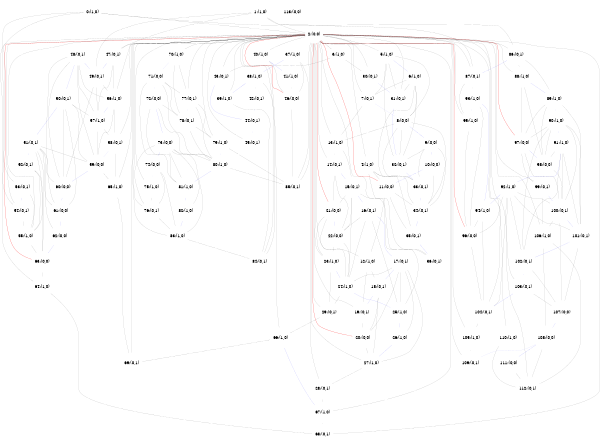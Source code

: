 graph D { 
  randir = LR
  size="4, 3"
  ratio="fill"
  edge[style="bold",fontsize=200]
  node[shape="circle",fontsize=200]
  0[shape="circle",label="0:(1,0)"]
  1[shape="circle",label="1:(1,0)"]
  2[shape="circle",label="2:(0,0)"]
  3[shape="circle",label="3:(1,0)"]
  4[shape="circle",label="4:(1,0)"]
  5[shape="circle",label="5:(1,0)"]
  6[shape="circle",label="6:(1,0)"]
  7[shape="circle",label="7:(0,1)"]
  8[shape="circle",label="8:(0,0)"]
  9[shape="circle",label="9:(0,0)"]
  10[shape="circle",label="10:(0,0)"]
  11[shape="circle",label="11:(0,0)"]
  12[shape="circle",label="12:(1,0)"]
  13[shape="circle",label="13:(1,0)"]
  14[shape="circle",label="14:(0,1)"]
  15[shape="circle",label="15:(0,1)"]
  16[shape="circle",label="16:(0,1)"]
  17[shape="circle",label="17:(0,1)"]
  18[shape="circle",label="18:(0,1)"]
  19[shape="circle",label="19:(0,1)"]
  20[shape="circle",label="20:(0,0)"]
  21[shape="circle",label="21:(0,0)"]
  22[shape="circle",label="22:(0,0)"]
  23[shape="circle",label="23:(1,0)"]
  24[shape="circle",label="24:(1,0)"]
  25[shape="circle",label="25:(1,0)"]
  26[shape="circle",label="26:(1,0)"]
  27[shape="circle",label="27:(1,0)"]
  28[shape="circle",label="28:(0,1)"]
  29[shape="circle",label="29:(0,1)"]
  30[shape="circle",label="30:(0,1)"]
  31[shape="circle",label="31:(0,1)"]
  32[shape="circle",label="32:(0,1)"]
  33[shape="circle",label="33:(0,1)"]
  34[shape="circle",label="34:(0,1)"]
  35[shape="circle",label="35:(0,1)"]
  36[shape="circle",label="36:(0,1)"]
  37[shape="circle",label="37:(1,0)"]
  38[shape="circle",label="38:(1,0)"]
  39[shape="circle",label="39:(1,0)"]
  40[shape="circle",label="40:(1,0)"]
  41[shape="circle",label="41:(1,0)"]
  42[shape="circle",label="42:(0,1)"]
  43[shape="circle",label="43:(0,1)"]
  44[shape="circle",label="44:(0,1)"]
  45[shape="circle",label="45:(0,1)"]
  46[shape="circle",label="46:(0,0)"]
  47[shape="circle",label="47:(0,1)"]
  48[shape="circle",label="48:(0,1)"]
  49[shape="circle",label="49:(0,1)"]
  50[shape="circle",label="50:(0,1)"]
  51[shape="circle",label="51:(0,1)"]
  52[shape="circle",label="52:(0,1)"]
  53[shape="circle",label="53:(0,1)"]
  54[shape="circle",label="54:(0,1)"]
  55[shape="circle",label="55:(1,0)"]
  56[shape="circle",label="56:(1,0)"]
  57[shape="circle",label="57:(1,0)"]
  58[shape="circle",label="58:(0,1)"]
  59[shape="circle",label="59:(0,0)"]
  60[shape="circle",label="60:(0,0)"]
  61[shape="circle",label="61:(0,0)"]
  62[shape="circle",label="62:(0,0)"]
  63[shape="circle",label="63:(0,0)"]
  64[shape="circle",label="64:(1,0)"]
  65[shape="circle",label="65:(1,0)"]
  66[shape="circle",label="66:(1,0)"]
  67[shape="circle",label="67:(1,0)"]
  68[shape="circle",label="68:(0,1)"]
  69[shape="circle",label="69:(0,1)"]
  70[shape="circle",label="70:(1,0)"]
  71[shape="circle",label="71:(0,0)"]
  72[shape="circle",label="72:(0,0)"]
  73[shape="circle",label="73:(0,0)"]
  74[shape="circle",label="74:(0,0)"]
  75[shape="circle",label="75:(1,0)"]
  76[shape="circle",label="76:(0,1)"]
  77[shape="circle",label="77:(0,1)"]
  78[shape="circle",label="78:(0,1)"]
  79[shape="circle",label="79:(1,0)"]
  80[shape="circle",label="80:(1,0)"]
  81[shape="circle",label="81:(1,0)"]
  82[shape="circle",label="82:(1,0)"]
  83[shape="circle",label="83:(1,0)"]
  84[shape="circle",label="84:(0,1)"]
  85[shape="circle",label="85:(0,1)"]
  86[shape="circle",label="86:(0,1)"]
  87[shape="circle",label="87:(0,1)"]
  88[shape="circle",label="88:(1,0)"]
  89[shape="circle",label="89:(1,0)"]
  90[shape="circle",label="90:(1,0)"]
  91[shape="circle",label="91:(1,0)"]
  92[shape="circle",label="92:(1,0)"]
  93[shape="circle",label="93:(1,0)"]
  94[shape="circle",label="94:(1,0)"]
  95[shape="circle",label="95:(1,0)"]
  96[shape="circle",label="96:(0,0)"]
  97[shape="circle",label="97:(0,0)"]
  98[shape="circle",label="98:(0,0)"]
  99[shape="circle",label="99:(0,1)"]
  100[shape="circle",label="100:(0,1)"]
  101[shape="circle",label="101:(0,1)"]
  102[shape="circle",label="102:(0,1)"]
  103[shape="circle",label="103:(0,1)"]
  104[shape="circle",label="104:(0,1)"]
  105[shape="circle",label="105:(1,0)"]
  106[shape="circle",label="106:(1,0)"]
  107[shape="circle",label="107:(0,0)"]
  108[shape="circle",label="108:(0,0)"]
  109[shape="circle",label="109:(0,1)"]
  110[shape="circle",label="110:(1,0)"]
  111[shape="circle",label="111:(0,0)"]
  112[shape="circle",label="112:(0,1)"]
  113[shape="circle",label="113:(0,0)"]
  0--2[color="black",style="solid",penwidth=3]
  0--53[color="black",style="solid",penwidth=3]
  0--54[color="black",style="solid",penwidth=3]
  0--87[color="black",style="solid",penwidth=3]
  1--2[color="black",style="solid",penwidth=3]
  1--47[color="black",style="solid",penwidth=3]
  1--49[color="black",style="solid",penwidth=3]
  1--86[color="black",style="solid",penwidth=3]
  2--3[color="black",style="solid",penwidth=3]
  2--4[color="black",style="solid",penwidth=3]
  2--5[color="black",style="solid",penwidth=3]
  2--7[color="black",style="solid",penwidth=3]
  2--11[color="red",style="solid",penwidth=9]
  2--12[color="black",style="solid",penwidth=3]
  2--13[color="black",style="solid",penwidth=3]
  2--14[color="black",style="solid",penwidth=3]
  2--19[color="black",style="solid",penwidth=3]
  2--20[color="red",style="solid",penwidth=9]
  2--21[color="red",style="solid",penwidth=9]
  2--23[color="black",style="solid",penwidth=3]
  2--27[color="black",style="solid",penwidth=3]
  2--28[color="black",style="solid",penwidth=3]
  2--29[color="black",style="solid",penwidth=3]
  2--30[color="black",style="solid",penwidth=3]
  2--31[color="black",style="solid",penwidth=3]
  2--36[color="black",style="solid",penwidth=3]
  2--39[color="black",style="solid",penwidth=3]
  2--40[color="black",style="solid",penwidth=3]
  2--43[color="black",style="solid",penwidth=3]
  2--45[color="black",style="solid",penwidth=3]
  2--46[color="red",style="solid",penwidth=9]
  2--47[color="black",style="solid",penwidth=3]
  2--54[color="black",style="solid",penwidth=3]
  2--55[color="black",style="solid",penwidth=3]
  2--56[color="black",style="solid",penwidth=3]
  2--58[color="black",style="solid",penwidth=3]
  2--63[color="red",style="solid",penwidth=9]
  2--64[color="black",style="solid",penwidth=3]
  2--65[color="black",style="solid",penwidth=3]
  2--66[color="black",style="solid",penwidth=3]
  2--67[color="black",style="solid",penwidth=3]
  2--68[color="black",style="solid",penwidth=3]
  2--69[color="black",style="solid",penwidth=3]
  2--70[color="black",style="solid",penwidth=3]
  2--75[color="black",style="solid",penwidth=3]
  2--76[color="black",style="solid",penwidth=3]
  2--77[color="black",style="solid",penwidth=3]
  2--79[color="black",style="solid",penwidth=3]
  2--83[color="black",style="solid",penwidth=3]
  2--84[color="black",style="solid",penwidth=3]
  2--85[color="black",style="solid",penwidth=3]
  2--86[color="black",style="solid",penwidth=3]
  2--87[color="black",style="solid",penwidth=3]
  2--88[color="black",style="solid",penwidth=3]
  2--95[color="black",style="solid",penwidth=3]
  2--96[color="red",style="solid",penwidth=9]
  2--97[color="red",style="solid",penwidth=9]
  2--99[color="black",style="solid",penwidth=3]
  2--104[color="black",style="solid",penwidth=3]
  2--105[color="black",style="solid",penwidth=3]
  2--106[color="black",style="solid",penwidth=3]
  2--109[color="black",style="solid",penwidth=3]
  2--110[color="black",style="solid",penwidth=3]
  2--112[color="black",style="solid",penwidth=3]
  3--30[color="black",style="solid",penwidth=3]
  3--43[color="black",style="solid",penwidth=3]
  4--11[color="black",style="solid",penwidth=3]
  4--34[color="black",style="solid",penwidth=3]
  4--35[color="black",style="solid",penwidth=3]
  4--36[color="black",style="solid",penwidth=3]
  5--7[color="black",style="solid",penwidth=3]
  5--8[color="black",style="solid",penwidth=3]
  5--31[color="black",style="solid",penwidth=3]
  5--32[color="black",style="solid",penwidth=3]
  6--7[color="black",style="solid",penwidth=3]
  6--8[color="black",style="solid",penwidth=3]
  6--31[color="black",style="solid",penwidth=3]
  6--32[color="black",style="solid",penwidth=3]
  6--33[color="black",style="solid",penwidth=3]
  7--13[color="black",style="solid",penwidth=3]
  8--13[color="black",style="solid",penwidth=3]
  8--32[color="black",style="solid",penwidth=3]
  8--33[color="black",style="solid",penwidth=3]
  8--34[color="black",style="solid",penwidth=3]
  9--32[color="black",style="solid",penwidth=3]
  9--33[color="black",style="solid",penwidth=3]
  9--34[color="black",style="solid",penwidth=3]
  10--34[color="black",style="solid",penwidth=3]
  11--12[color="black",style="solid",penwidth=3]
  11--34[color="black",style="solid",penwidth=3]
  11--35[color="black",style="solid",penwidth=3]
  12--18[color="black",style="solid",penwidth=3]
  12--19[color="black",style="solid",penwidth=3]
  13--14[color="black",style="solid",penwidth=3]
  13--15[color="black",style="solid",penwidth=3]
  14--21[color="black",style="solid",penwidth=3]
  14--22[color="black",style="solid",penwidth=3]
  15--21[color="black",style="solid",penwidth=3]
  15--22[color="black",style="solid",penwidth=3]
  15--24[color="black",style="solid",penwidth=3]
  15--25[color="black",style="solid",penwidth=3]
  16--22[color="black",style="solid",penwidth=3]
  16--24[color="black",style="solid",penwidth=3]
  16--25[color="black",style="solid",penwidth=3]
  17--20[color="black",style="solid",penwidth=3]
  17--24[color="black",style="solid",penwidth=3]
  17--25[color="black",style="solid",penwidth=3]
  17--26[color="black",style="solid",penwidth=3]
  17--27[color="black",style="solid",penwidth=3]
  18--20[color="black",style="solid",penwidth=3]
  18--27[color="black",style="solid",penwidth=3]
  19--20[color="black",style="solid",penwidth=3]
  20--27[color="black",style="solid",penwidth=3]
  21--23[color="black",style="solid",penwidth=3]
  21--24[color="black",style="solid",penwidth=3]
  22--23[color="black",style="solid",penwidth=3]
  22--24[color="black",style="solid",penwidth=3]
  23--29[color="black",style="solid",penwidth=3]
  24--29[color="black",style="solid",penwidth=3]
  27--28[color="black",style="solid",penwidth=3]
  28--67[color="black",style="solid",penwidth=3]
  29--66[color="black",style="solid",penwidth=3]
  37--46[color="black",style="solid",penwidth=3]
  37--85[color="black",style="solid",penwidth=3]
  38--42[color="black",style="solid",penwidth=3]
  38--84[color="black",style="solid",penwidth=3]
  39--84[color="black",style="solid",penwidth=3]
  40--46[color="black",style="solid",penwidth=3]
  41--46[color="black",style="solid",penwidth=3]
  46--85[color="black",style="solid",penwidth=3]
  47--56[color="black",style="solid",penwidth=3]
  47--57[color="black",style="solid",penwidth=3]
  48--56[color="black",style="solid",penwidth=3]
  48--57[color="black",style="solid",penwidth=3]
  48--59[color="black",style="solid",penwidth=3]
  48--60[color="black",style="solid",penwidth=3]
  48--61[color="black",style="solid",penwidth=3]
  49--56[color="black",style="solid",penwidth=3]
  49--57[color="black",style="solid",penwidth=3]
  49--60[color="black",style="solid",penwidth=3]
  50--57[color="black",style="solid",penwidth=3]
  50--59[color="black",style="solid",penwidth=3]
  50--60[color="black",style="solid",penwidth=3]
  50--61[color="black",style="solid",penwidth=3]
  51--55[color="black",style="solid",penwidth=3]
  51--59[color="black",style="solid",penwidth=3]
  51--60[color="black",style="solid",penwidth=3]
  51--61[color="black",style="solid",penwidth=3]
  51--62[color="black",style="solid",penwidth=3]
  51--63[color="black",style="solid",penwidth=3]
  52--55[color="black",style="solid",penwidth=3]
  52--63[color="black",style="solid",penwidth=3]
  53--55[color="black",style="solid",penwidth=3]
  54--55[color="black",style="solid",penwidth=3]
  55--63[color="black",style="solid",penwidth=3]
  56--58[color="black",style="solid",penwidth=3]
  56--59[color="black",style="solid",penwidth=3]
  57--58[color="black",style="solid",penwidth=3]
  57--59[color="black",style="solid",penwidth=3]
  58--65[color="black",style="solid",penwidth=3]
  59--65[color="black",style="solid",penwidth=3]
  63--64[color="black",style="solid",penwidth=3]
  64--68[color="black",style="solid",penwidth=3]
  65--69[color="black",style="solid",penwidth=3]
  66--69[color="black",style="solid",penwidth=3]
  67--68[color="black",style="solid",penwidth=3]
  70--77[color="black",style="solid",penwidth=3]
  70--78[color="black",style="solid",penwidth=3]
  71--77[color="black",style="solid",penwidth=3]
  71--78[color="black",style="solid",penwidth=3]
  71--80[color="black",style="solid",penwidth=3]
  71--81[color="black",style="solid",penwidth=3]
  72--78[color="black",style="solid",penwidth=3]
  72--80[color="black",style="solid",penwidth=3]
  72--81[color="black",style="solid",penwidth=3]
  73--76[color="black",style="solid",penwidth=3]
  73--80[color="black",style="solid",penwidth=3]
  73--81[color="black",style="solid",penwidth=3]
  73--82[color="black",style="solid",penwidth=3]
  73--83[color="black",style="solid",penwidth=3]
  74--76[color="black",style="solid",penwidth=3]
  74--83[color="black",style="solid",penwidth=3]
  75--76[color="black",style="solid",penwidth=3]
  76--83[color="black",style="solid",penwidth=3]
  77--79[color="black",style="solid",penwidth=3]
  77--80[color="black",style="solid",penwidth=3]
  78--79[color="black",style="solid",penwidth=3]
  78--80[color="black",style="solid",penwidth=3]
  79--85[color="black",style="solid",penwidth=3]
  80--85[color="black",style="solid",penwidth=3]
  83--84[color="black",style="solid",penwidth=3]
  86--88[color="black",style="solid",penwidth=3]
  86--89[color="black",style="solid",penwidth=3]
  87--93[color="black",style="solid",penwidth=3]
  87--95[color="black",style="solid",penwidth=3]
  88--97[color="black",style="solid",penwidth=3]
  88--98[color="black",style="solid",penwidth=3]
  89--97[color="black",style="solid",penwidth=3]
  89--98[color="black",style="solid",penwidth=3]
  89--101[color="black",style="solid",penwidth=3]
  90--97[color="black",style="solid",penwidth=3]
  90--98[color="black",style="solid",penwidth=3]
  90--100[color="black",style="solid",penwidth=3]
  90--101[color="black",style="solid",penwidth=3]
  90--102[color="black",style="solid",penwidth=3]
  91--98[color="black",style="solid",penwidth=3]
  91--100[color="black",style="solid",penwidth=3]
  91--101[color="black",style="solid",penwidth=3]
  91--102[color="black",style="solid",penwidth=3]
  92--96[color="black",style="solid",penwidth=3]
  92--100[color="black",style="solid",penwidth=3]
  92--101[color="black",style="solid",penwidth=3]
  92--102[color="black",style="solid",penwidth=3]
  92--103[color="black",style="solid",penwidth=3]
  92--104[color="black",style="solid",penwidth=3]
  93--96[color="black",style="solid",penwidth=3]
  94--96[color="black",style="solid",penwidth=3]
  94--104[color="black",style="solid",penwidth=3]
  95--96[color="black",style="solid",penwidth=3]
  96--104[color="black",style="solid",penwidth=3]
  97--99[color="black",style="solid",penwidth=3]
  97--100[color="black",style="solid",penwidth=3]
  98--99[color="black",style="solid",penwidth=3]
  98--100[color="black",style="solid",penwidth=3]
  99--106[color="black",style="solid",penwidth=3]
  100--106[color="black",style="solid",penwidth=3]
  100--107[color="black",style="solid",penwidth=3]
  101--107[color="black",style="solid",penwidth=3]
  102--107[color="black",style="solid",penwidth=3]
  103--107[color="black",style="solid",penwidth=3]
  104--105[color="black",style="solid",penwidth=3]
  105--109[color="black",style="solid",penwidth=3]
  106--108[color="black",style="solid",penwidth=3]
  106--112[color="black",style="solid",penwidth=3]
  108--112[color="black",style="solid",penwidth=3]
  110--112[color="black",style="solid",penwidth=3]
  111--112[color="black",style="solid",penwidth=3]
  5--6[color="blue",style="solid",penwidth=3]
  7--8[color="blue",style="dashed",penwidth=3]
  8--9[color="blue",style="solid",penwidth=3]
  9--10[color="blue",style="solid",penwidth=3]
  10--11[color="blue",style="solid",penwidth=3]
  14--15[color="blue",style="solid",penwidth=3]
  15--16[color="blue",style="solid",penwidth=3]
  16--17[color="blue",style="solid",penwidth=3]
  17--18[color="blue",style="solid",penwidth=3]
  18--19[color="blue",style="solid",penwidth=3]
  21--22[color="blue",style="solid",penwidth=3]
  23--24[color="blue",style="solid",penwidth=3]
  24--25[color="blue",style="solid",penwidth=3]
  25--26[color="blue",style="solid",penwidth=3]
  26--27[color="blue",style="solid",penwidth=3]
  30--31[color="blue",style="solid",penwidth=3]
  31--32[color="blue",style="solid",penwidth=3]
  32--33[color="blue",style="solid",penwidth=3]
  33--34[color="blue",style="solid",penwidth=3]
  34--35[color="blue",style="solid",penwidth=3]
  35--36[color="blue",style="solid",penwidth=3]
  37--38[color="blue",style="solid",penwidth=3]
  37--41[color="blue",style="solid",penwidth=3]
  38--39[color="blue",style="solid",penwidth=3]
  40--41[color="blue",style="solid",penwidth=3]
  42--44[color="blue",style="solid",penwidth=3]
  43--44[color="blue",style="solid",penwidth=3]
  44--45[color="blue",style="solid",penwidth=3]
  47--49[color="blue",style="solid",penwidth=3]
  48--49[color="blue",style="solid",penwidth=3]
  48--50[color="blue",style="solid",penwidth=3]
  50--51[color="blue",style="solid",penwidth=3]
  51--52[color="blue",style="solid",penwidth=3]
  52--53[color="blue",style="solid",penwidth=3]
  53--54[color="blue",style="solid",penwidth=3]
  56--57[color="blue",style="solid",penwidth=3]
  58--59[color="blue",style="dashed",penwidth=3]
  59--60[color="blue",style="solid",penwidth=3]
  60--61[color="blue",style="solid",penwidth=3]
  61--62[color="blue",style="solid",penwidth=3]
  62--63[color="blue",style="solid",penwidth=3]
  66--67[color="blue",style="solid",penwidth=3]
  70--71[color="blue",style="dashed",penwidth=3]
  71--72[color="blue",style="solid",penwidth=3]
  72--73[color="blue",style="solid",penwidth=3]
  73--74[color="blue",style="solid",penwidth=3]
  74--75[color="blue",style="dashed",penwidth=3]
  77--78[color="blue",style="solid",penwidth=3]
  79--80[color="blue",style="solid",penwidth=3]
  80--81[color="blue",style="solid",penwidth=3]
  81--82[color="blue",style="solid",penwidth=3]
  82--83[color="blue",style="solid",penwidth=3]
  86--87[color="blue",style="solid",penwidth=3]
  88--89[color="blue",style="solid",penwidth=3]
  89--90[color="blue",style="solid",penwidth=3]
  90--91[color="blue",style="solid",penwidth=3]
  91--92[color="blue",style="solid",penwidth=3]
  92--94[color="blue",style="solid",penwidth=3]
  93--94[color="blue",style="solid",penwidth=3]
  93--95[color="blue",style="solid",penwidth=3]
  97--98[color="blue",style="solid",penwidth=3]
  99--100[color="blue",style="solid",penwidth=3]
  100--101[color="blue",style="solid",penwidth=3]
  101--102[color="blue",style="solid",penwidth=3]
  102--103[color="blue",style="solid",penwidth=3]
  103--104[color="blue",style="solid",penwidth=3]
  107--108[color="blue",style="solid",penwidth=3]
  108--109[color="blue",style="dashed",penwidth=3]
  108--111[color="blue",style="solid",penwidth=3]
  110--111[color="blue",style="dashed",penwidth=3]
}
